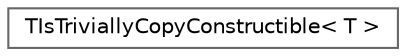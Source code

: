 digraph "Graphical Class Hierarchy"
{
 // INTERACTIVE_SVG=YES
 // LATEX_PDF_SIZE
  bgcolor="transparent";
  edge [fontname=Helvetica,fontsize=10,labelfontname=Helvetica,labelfontsize=10];
  node [fontname=Helvetica,fontsize=10,shape=box,height=0.2,width=0.4];
  rankdir="LR";
  Node0 [id="Node000000",label="TIsTriviallyCopyConstructible\< T \>",height=0.2,width=0.4,color="grey40", fillcolor="white", style="filled",URL="$dd/d6b/structTIsTriviallyCopyConstructible.html",tooltip="Traits class which tests if a type has a trivial copy constructor."];
}
